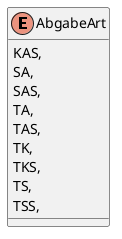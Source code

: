 @startuml
enum AbgabeArt {
    KAS,
    SA,
    SAS,
    TA,
    TAS,
    TK,
    TKS,
    TS,
    TSS,
}
@enduml
